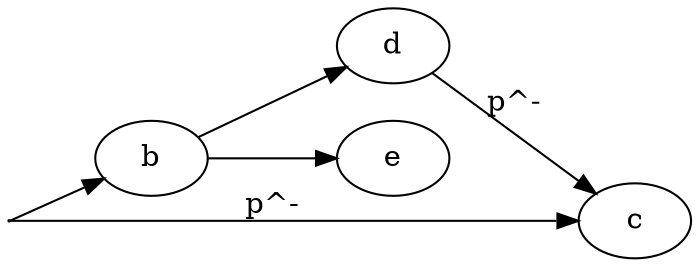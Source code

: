 digraph g {
    rankdir = LR;
    fixedsize=true;
    a->b[label=" ", texlbl="$\overline{\nu}_{\mu}$"]
    a->c[label="p^-"]
    d->c[label="p^-", texlbl="$\Sigma^{*+}$"]
    b -> { d e } [label=" ", texlbl="$\overline{p}$"]
    a [label="",shape=point, width=0.01,fixedsize=true]
}